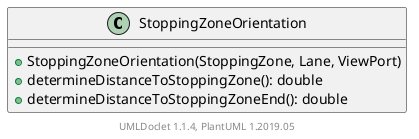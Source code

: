 @startuml

    class StoppingZoneOrientation [[StoppingZoneOrientation.html]] {
        +StoppingZoneOrientation(StoppingZone, Lane, ViewPort)
        +determineDistanceToStoppingZone(): double
        +determineDistanceToStoppingZoneEnd(): double
    }


    center footer UMLDoclet 1.1.4, PlantUML 1.2019.05
@enduml

